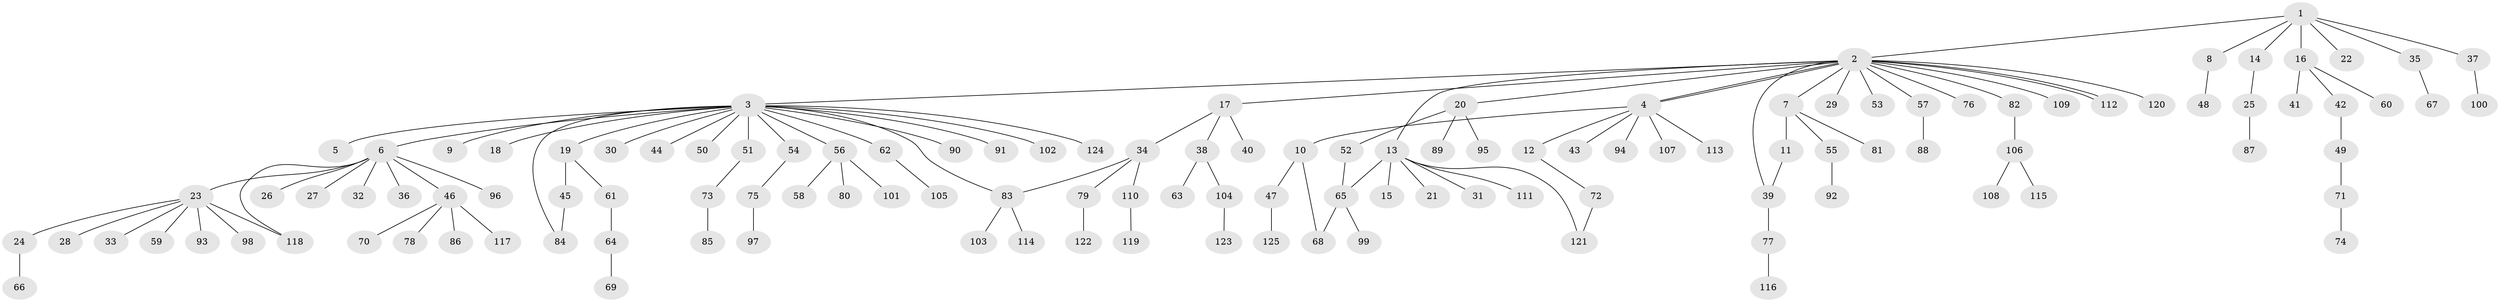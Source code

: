 // Generated by graph-tools (version 1.1) at 2025/11/02/27/25 16:11:09]
// undirected, 125 vertices, 133 edges
graph export_dot {
graph [start="1"]
  node [color=gray90,style=filled];
  1;
  2;
  3;
  4;
  5;
  6;
  7;
  8;
  9;
  10;
  11;
  12;
  13;
  14;
  15;
  16;
  17;
  18;
  19;
  20;
  21;
  22;
  23;
  24;
  25;
  26;
  27;
  28;
  29;
  30;
  31;
  32;
  33;
  34;
  35;
  36;
  37;
  38;
  39;
  40;
  41;
  42;
  43;
  44;
  45;
  46;
  47;
  48;
  49;
  50;
  51;
  52;
  53;
  54;
  55;
  56;
  57;
  58;
  59;
  60;
  61;
  62;
  63;
  64;
  65;
  66;
  67;
  68;
  69;
  70;
  71;
  72;
  73;
  74;
  75;
  76;
  77;
  78;
  79;
  80;
  81;
  82;
  83;
  84;
  85;
  86;
  87;
  88;
  89;
  90;
  91;
  92;
  93;
  94;
  95;
  96;
  97;
  98;
  99;
  100;
  101;
  102;
  103;
  104;
  105;
  106;
  107;
  108;
  109;
  110;
  111;
  112;
  113;
  114;
  115;
  116;
  117;
  118;
  119;
  120;
  121;
  122;
  123;
  124;
  125;
  1 -- 2;
  1 -- 8;
  1 -- 14;
  1 -- 16;
  1 -- 22;
  1 -- 35;
  1 -- 37;
  2 -- 3;
  2 -- 4;
  2 -- 4;
  2 -- 7;
  2 -- 13;
  2 -- 17;
  2 -- 20;
  2 -- 29;
  2 -- 39;
  2 -- 53;
  2 -- 57;
  2 -- 76;
  2 -- 82;
  2 -- 109;
  2 -- 112;
  2 -- 112;
  2 -- 120;
  3 -- 5;
  3 -- 6;
  3 -- 9;
  3 -- 18;
  3 -- 19;
  3 -- 30;
  3 -- 44;
  3 -- 50;
  3 -- 51;
  3 -- 54;
  3 -- 56;
  3 -- 62;
  3 -- 83;
  3 -- 84;
  3 -- 90;
  3 -- 91;
  3 -- 102;
  3 -- 124;
  4 -- 10;
  4 -- 12;
  4 -- 43;
  4 -- 94;
  4 -- 107;
  4 -- 113;
  6 -- 23;
  6 -- 26;
  6 -- 27;
  6 -- 32;
  6 -- 36;
  6 -- 46;
  6 -- 96;
  6 -- 118;
  7 -- 11;
  7 -- 55;
  7 -- 81;
  8 -- 48;
  10 -- 47;
  10 -- 68;
  11 -- 39;
  12 -- 72;
  13 -- 15;
  13 -- 21;
  13 -- 31;
  13 -- 65;
  13 -- 111;
  13 -- 121;
  14 -- 25;
  16 -- 41;
  16 -- 42;
  16 -- 60;
  17 -- 34;
  17 -- 38;
  17 -- 40;
  19 -- 45;
  19 -- 61;
  20 -- 52;
  20 -- 89;
  20 -- 95;
  23 -- 24;
  23 -- 28;
  23 -- 33;
  23 -- 59;
  23 -- 93;
  23 -- 98;
  23 -- 118;
  24 -- 66;
  25 -- 87;
  34 -- 79;
  34 -- 83;
  34 -- 110;
  35 -- 67;
  37 -- 100;
  38 -- 63;
  38 -- 104;
  39 -- 77;
  42 -- 49;
  45 -- 84;
  46 -- 70;
  46 -- 78;
  46 -- 86;
  46 -- 117;
  47 -- 125;
  49 -- 71;
  51 -- 73;
  52 -- 65;
  54 -- 75;
  55 -- 92;
  56 -- 58;
  56 -- 80;
  56 -- 101;
  57 -- 88;
  61 -- 64;
  62 -- 105;
  64 -- 69;
  65 -- 68;
  65 -- 99;
  71 -- 74;
  72 -- 121;
  73 -- 85;
  75 -- 97;
  77 -- 116;
  79 -- 122;
  82 -- 106;
  83 -- 103;
  83 -- 114;
  104 -- 123;
  106 -- 108;
  106 -- 115;
  110 -- 119;
}
